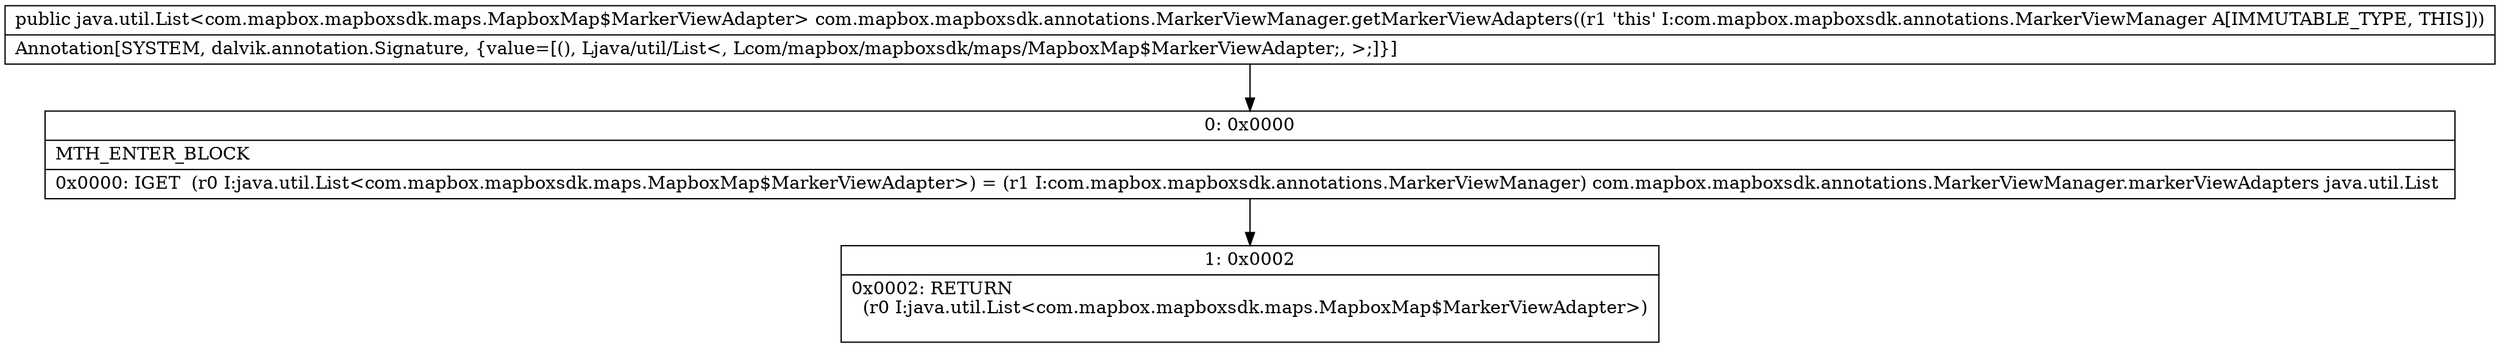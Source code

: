 digraph "CFG forcom.mapbox.mapboxsdk.annotations.MarkerViewManager.getMarkerViewAdapters()Ljava\/util\/List;" {
Node_0 [shape=record,label="{0\:\ 0x0000|MTH_ENTER_BLOCK\l|0x0000: IGET  (r0 I:java.util.List\<com.mapbox.mapboxsdk.maps.MapboxMap$MarkerViewAdapter\>) = (r1 I:com.mapbox.mapboxsdk.annotations.MarkerViewManager) com.mapbox.mapboxsdk.annotations.MarkerViewManager.markerViewAdapters java.util.List \l}"];
Node_1 [shape=record,label="{1\:\ 0x0002|0x0002: RETURN  \l  (r0 I:java.util.List\<com.mapbox.mapboxsdk.maps.MapboxMap$MarkerViewAdapter\>)\l \l}"];
MethodNode[shape=record,label="{public java.util.List\<com.mapbox.mapboxsdk.maps.MapboxMap$MarkerViewAdapter\> com.mapbox.mapboxsdk.annotations.MarkerViewManager.getMarkerViewAdapters((r1 'this' I:com.mapbox.mapboxsdk.annotations.MarkerViewManager A[IMMUTABLE_TYPE, THIS]))  | Annotation[SYSTEM, dalvik.annotation.Signature, \{value=[(), Ljava\/util\/List\<, Lcom\/mapbox\/mapboxsdk\/maps\/MapboxMap$MarkerViewAdapter;, \>;]\}]\l}"];
MethodNode -> Node_0;
Node_0 -> Node_1;
}

